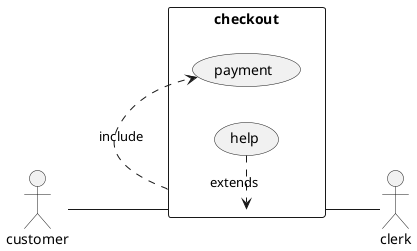 @startuml
left to right direction
skinparam packageStyle rectangle
actor customer
actor clerk
rectangle checkout {
	customer -- (checkout)
	(checkout) .> (payment) : include
	(help) .> (checkout) : extends
	(checkout) -- clerk
}
@enduml